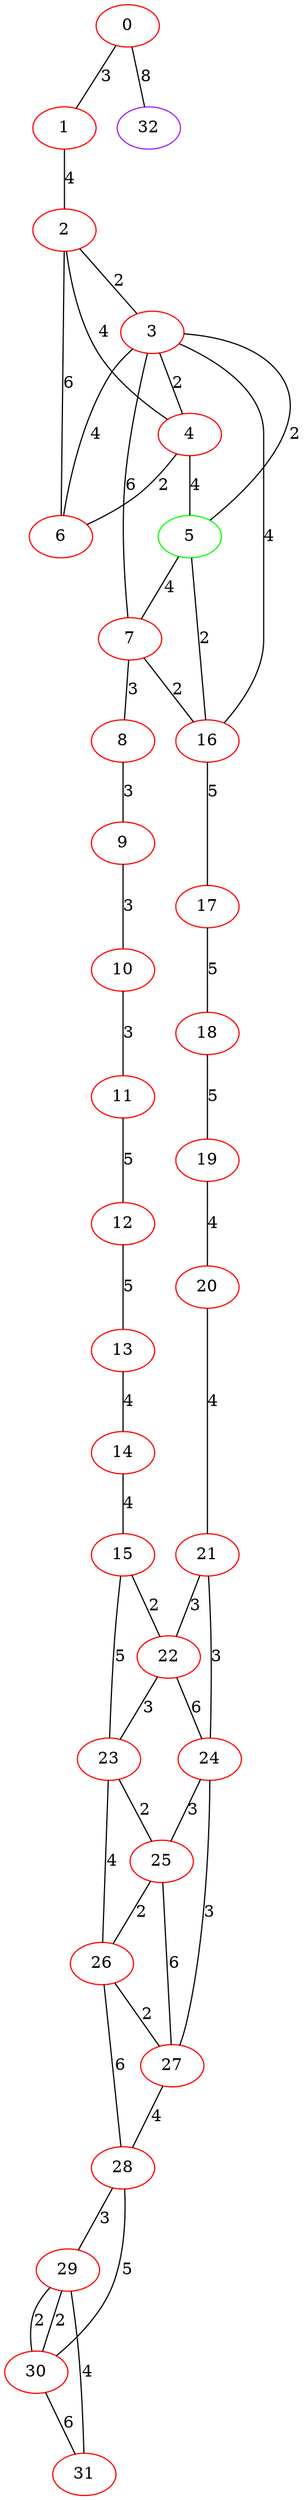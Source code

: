graph "" {
0 [color=red, weight=1];
1 [color=red, weight=1];
2 [color=red, weight=1];
3 [color=red, weight=1];
4 [color=red, weight=1];
5 [color=green, weight=2];
6 [color=red, weight=1];
7 [color=red, weight=1];
8 [color=red, weight=1];
9 [color=red, weight=1];
10 [color=red, weight=1];
11 [color=red, weight=1];
12 [color=red, weight=1];
13 [color=red, weight=1];
14 [color=red, weight=1];
15 [color=red, weight=1];
16 [color=red, weight=1];
17 [color=red, weight=1];
18 [color=red, weight=1];
19 [color=red, weight=1];
20 [color=red, weight=1];
21 [color=red, weight=1];
22 [color=red, weight=1];
23 [color=red, weight=1];
24 [color=red, weight=1];
25 [color=red, weight=1];
26 [color=red, weight=1];
27 [color=red, weight=1];
28 [color=red, weight=1];
29 [color=red, weight=1];
30 [color=red, weight=1];
31 [color=red, weight=1];
32 [color=purple, weight=4];
0 -- 32  [key=0, label=8];
0 -- 1  [key=0, label=3];
1 -- 2  [key=0, label=4];
2 -- 3  [key=0, label=2];
2 -- 4  [key=0, label=4];
2 -- 6  [key=0, label=6];
3 -- 4  [key=0, label=2];
3 -- 5  [key=0, label=2];
3 -- 6  [key=0, label=4];
3 -- 7  [key=0, label=6];
3 -- 16  [key=0, label=4];
4 -- 5  [key=0, label=4];
4 -- 6  [key=0, label=2];
5 -- 16  [key=0, label=2];
5 -- 7  [key=0, label=4];
7 -- 16  [key=0, label=2];
7 -- 8  [key=0, label=3];
8 -- 9  [key=0, label=3];
9 -- 10  [key=0, label=3];
10 -- 11  [key=0, label=3];
11 -- 12  [key=0, label=5];
12 -- 13  [key=0, label=5];
13 -- 14  [key=0, label=4];
14 -- 15  [key=0, label=4];
15 -- 22  [key=0, label=2];
15 -- 23  [key=0, label=5];
16 -- 17  [key=0, label=5];
17 -- 18  [key=0, label=5];
18 -- 19  [key=0, label=5];
19 -- 20  [key=0, label=4];
20 -- 21  [key=0, label=4];
21 -- 24  [key=0, label=3];
21 -- 22  [key=0, label=3];
22 -- 24  [key=0, label=6];
22 -- 23  [key=0, label=3];
23 -- 25  [key=0, label=2];
23 -- 26  [key=0, label=4];
24 -- 25  [key=0, label=3];
24 -- 27  [key=0, label=3];
25 -- 26  [key=0, label=2];
25 -- 27  [key=0, label=6];
26 -- 27  [key=0, label=2];
26 -- 28  [key=0, label=6];
27 -- 28  [key=0, label=4];
28 -- 29  [key=0, label=3];
28 -- 30  [key=0, label=5];
29 -- 30  [key=0, label=2];
29 -- 30  [key=1, label=2];
29 -- 31  [key=0, label=4];
30 -- 31  [key=0, label=6];
}
